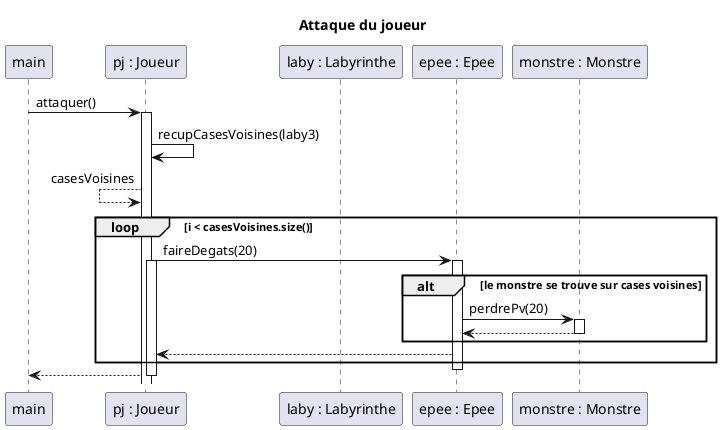 @startuml
'https://plantuml.com/sequence-diagram

title Attaque du joueur

participant "main" as MAIN
participant "pj : Joueur" as J
participant "laby : Labyrinthe" as L
participant "epee : Epee" as E
participant "monstre : Monstre" as M

MAIN -> J : attaquer()
activate J
J -> J : recupCasesVoisines(laby3)
J <-- J : casesVoisines


loop i < casesVoisines.size()
J -> E : faireDegats(20)
activate J
activate E
        alt le monstre se trouve sur cases voisines
         E -> M : perdrePv(20)
         activate M
         M --> E
         deactivate M
        end alt
E --> J
end loop

deactivate E


J --> MAIN
deactivate J


@enduml